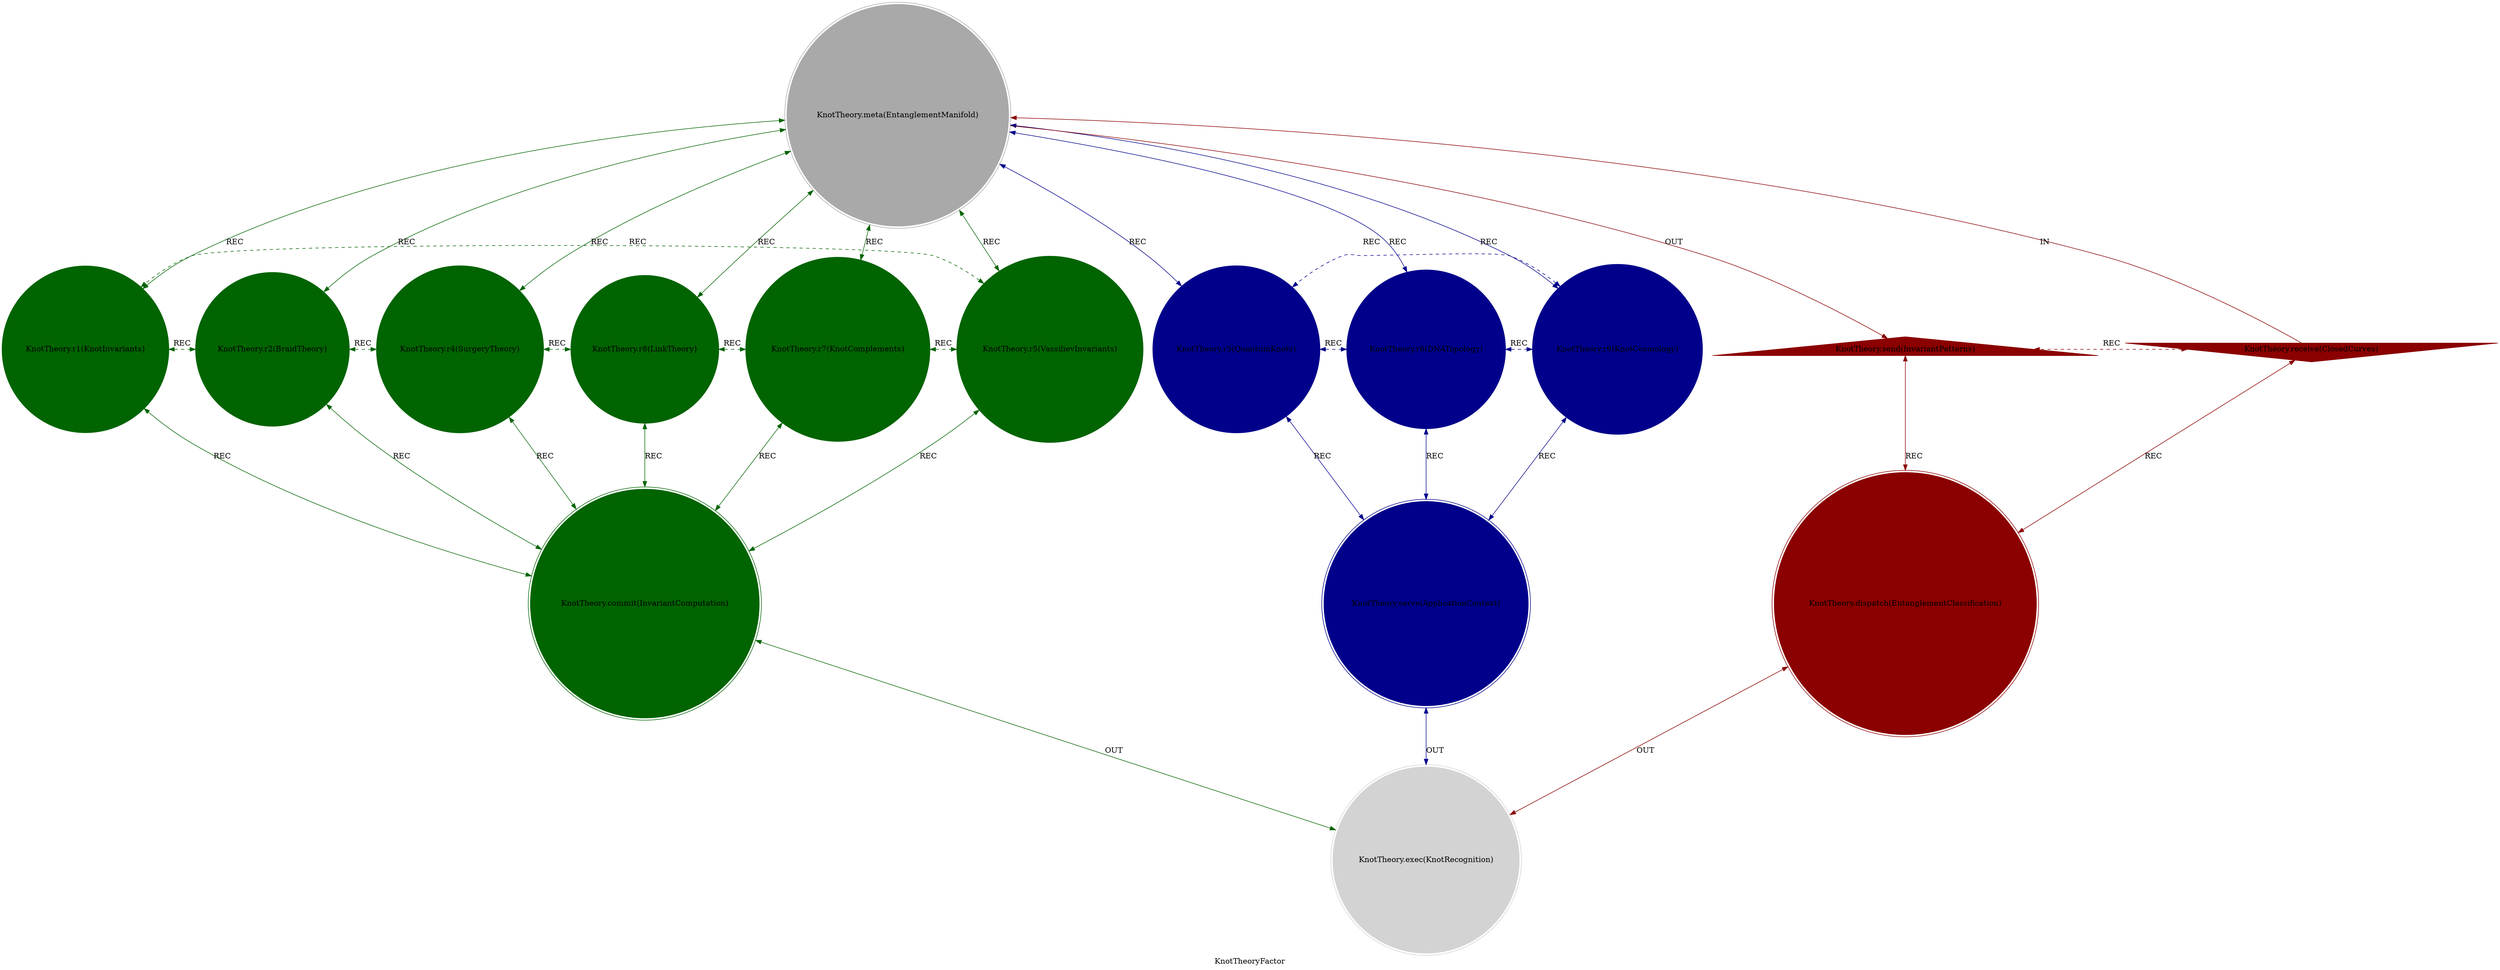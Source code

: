 strict digraph KnotTheoryFactor {
    style = filled;
    color = lightgray;
    node [shape = circle; style = filled; color = lightgreen;];
    edge [color = darkgray;];
    label = "KnotTheoryFactor";
    comment = "The mathematics of entanglement and connectivity. The study of closed curves in space and their invariants—where loops, twists, and braids reveal deep patterns in topology, physics, and the fundamental structure of relationships.";
    
    spark_0_knot_t [label = "KnotTheory.meta(EntanglementManifold)";comment = "Abstract: The Principle of Topological Connection. The meta-pattern that any system can exhibit knot-like relationships—the parent of all entanglement theories from mathematical knots to quantum braiding to cosmic strings.";shape = doublecircle;color = darkgray;];
    spark_1_knot_t [label = "KnotTheory.r1(KnotInvariants)";comment = "Initiation: The Essence-Preserving Measures. Mathematical quantities that distinguish different knots—Alexander polynomial, Jones polynomial, and quantum invariants that capture the fundamental 'knotiness' of entangled loops.";color = darkgreen;];
    spark_2_knot_t [label = "KnotTheory.r2(BraidTheory)";comment = "Response: The Dynamic Entanglement. The study of intertwined strands and their group-theoretic structure—braid groups, Artin presentation, and the mathematics of weaving patterns through time and space.";color = darkgreen;];
    spark_4_knot_t [label = "KnotTheory.r4(SurgeryTheory)";comment = "Integration: The Topological Transformation. Mathematical operations that modify manifolds by cutting and gluing—Dehn surgery, Kirby calculus, and the systematic construction of complex topological spaces from simpler pieces.";color = darkgreen;];
    spark_8_knot_t [label = "KnotTheory.r8(LinkTheory)";comment = "Reflection: The Multi-Component Entanglement. The study of multiple intertwined knots—linking numbers, Milnor invariants, and the complex relationships between separate but connected topological entities.";color = darkgreen;];
    spark_7_knot_t [label = "KnotTheory.r7(KnotComplements)";comment = "Consolidation: The Space Around Knots. The study of 3-manifolds obtained by removing knots from 3-space—hyperbolic structures, geometric properties, and the rich topology of 'knot-shaped voids'.";color = darkgreen;];
    spark_5_knot_t [label = "KnotTheory.r5(VassilievInvariants)";comment = "Propagation: The Finite-Type Invariants. A unified framework for knot invariants that behave polynomially under singular crossings—the combinatorial essence of knot complexity and classification.";color = darkgreen;];
    spark_3_knot_t [label = "KnotTheory.r3(QuantumKnots)";comment = "Thesis: The Physical Instantiation. The manifestation of knot theory in quantum systems—anyons, topological quantum computing, and the role of braiding in quantum statistics and field theory.";color = darkblue;];
    spark_6_knot_t [label = "KnotTheory.r6(DNATopology)";comment = "Antithesis: The Biological Embodiment. The application of knot theory to molecular biology—DNA supercoiling, enzyme action on DNA knots, and the topological constraints in biological polymers.";color = darkblue;];
    spark_9_knot_t [label = "KnotTheory.r9(KnotCosmology)";comment = "Synthesis: The Cosmic Entanglement. The role of knot theory in fundamental physics—cosmic strings, knotted field configurations, and the topological structure of spacetime itself.";color = darkblue;];
    spark_a_knot_t [label = "KnotTheory.receive(ClosedCurves)";comment = "Potential: The Primordial Loops. The space of all possible embedded circles in 3-manifolds—the raw material of knot theory awaiting classification and invariant calculation.";shape = invtriangle;color = darkred;];
    spark_b_knot_t [label = "KnotTheory.send(InvariantPatterns)";comment = "Manifest: The Classified Entanglements. The organized understanding of knot types through their invariants—tables of knots, recognition algorithms, and the systematic cataloging of topological complexity.";shape = triangle;color = darkred;];
    spark_c_knot_t [label = "KnotTheory.dispatch(EntanglementClassification)";comment = "Why-Who: The Organizational Framework. The decision of which invariants to compute and how to classify knots—by crossing number, polynomial invariants, or geometric properties.";shape = doublecircle;color = darkred;];
    spark_d_knot_t [label = "KnotTheory.commit(InvariantComputation)";comment = "What-How: The Specific Calculation Methods. The algorithms for computing knot invariants—skein relations, state models, and combinatorial procedures that extract topological essence.";shape = doublecircle;color = darkgreen;];
    spark_e_knot_t [label = "KnotTheory.serve(ApplicationContext)";comment = "When-Where: The Domain-Specific Implementations. The particular physical, biological, or mathematical contexts where knot theory applies—quantum physics, molecular biology, or pure topology.";shape = doublecircle;color = darkblue;];
    spark_f_knot_t [label = "KnotTheory.exec(KnotRecognition)";comment = "Which-Closure: The Specific Identification. The determination of whether two knots are equivalent and the classification of a given knot within the known tables—the final resolution of topological identity.";shape = doublecircle;color = lightgray;];
    
    spark_a_knot_t -> spark_0_knot_t [label = "IN"; comment = "Closed curves populate the entanglement manifold"; color = darkred; constraint = false;];
    spark_0_knot_t -> spark_b_knot_t [label = "OUT"; comment = "Entanglement manifold generates invariant patterns"; color = darkred;];
    spark_0_knot_t -> spark_3_knot_t [label = "REC"; comment = "Entanglement manifests in quantum systems"; color = darkblue; dir = both;];
    spark_0_knot_t -> spark_6_knot_t [label = "REC"; comment = "Entanglement appears in biological structures"; color = darkblue; dir = both;];
    spark_0_knot_t -> spark_9_knot_t [label = "REC"; comment = "Entanglement structures cosmic reality"; color = darkblue; dir = both;];
    spark_0_knot_t -> spark_1_knot_t [label = "REC"; comment = "Entanglement manifold hosts invariant calculations"; color = darkgreen; dir = both;];
    spark_0_knot_t -> spark_2_knot_t [label = "REC"; comment = "Entanglement manifold enables braid operations"; color = darkgreen; dir = both;];
    spark_0_knot_t -> spark_4_knot_t [label = "REC"; comment = "Entanglement manifold undergoes topological surgery"; color = darkgreen; dir = both;];
    spark_0_knot_t -> spark_8_knot_t [label = "REC"; comment = "Entanglement manifold contains multi-component links"; color = darkgreen; dir = both;];
    spark_0_knot_t -> spark_7_knot_t [label = "REC"; comment = "Entanglement manifold defines knot complements"; color = darkgreen; dir = both;];
    spark_0_knot_t -> spark_5_knot_t [label = "REC"; comment = "Entanglement manifold admits Vassiliev classification"; color = darkgreen; dir = both;];
    
    spark_a_knot_t -> spark_c_knot_t [label = "REC"; comment = "Closed curves suggest classification frameworks"; color = darkred; dir = both;];
    spark_b_knot_t -> spark_c_knot_t [label = "REC"; comment = "Invariant patterns validate classification systems"; color = darkred; dir = both;];
    spark_1_knot_t -> spark_d_knot_t [label = "REC"; comment = "Knot invariants require computational methods"; color = darkgreen; dir = both;];
    spark_2_knot_t -> spark_d_knot_t [label = "REC"; comment = "Braid theory provides computational algorithms"; color = darkgreen; dir = both;];
    spark_4_knot_t -> spark_d_knot_t [label = "REC"; comment = "Surgery operations enable invariant calculations"; color = darkgreen; dir = both;];
    spark_8_knot_t -> spark_d_knot_t [label = "REC"; comment = "Link invariants extend knot computation methods"; color = darkgreen; dir = both;];
    spark_7_knot_t -> spark_d_knot_t [label = "REC"; comment = "Knot complements offer geometric computation approaches"; color = darkgreen; dir = both;];
    spark_5_knot_t -> spark_d_knot_t [label = "REC"; comment = "Vassiliev invariants provide systematic computation"; color = darkgreen; dir = both;];
    spark_3_knot_t -> spark_e_knot_t [label = "REC"; comment = "Quantum knots operate in physical contexts"; color = darkblue; dir = both;];
    spark_6_knot_t -> spark_e_knot_t [label = "REC"; comment = "DNA topology functions in biological environments"; color = darkblue; dir = both;];
    spark_9_knot_t -> spark_e_knot_t [label = "REC"; comment = "Knot cosmology manifests in astrophysical settings"; color = darkblue; dir = both;];
    
    spark_1_knot_t -> spark_2_knot_t [label = "REC"; comment = "Knot invariants naturally extend to braid invariants"; color = darkgreen; dir = both; style = dashed; constraint = false;];
    spark_2_knot_t -> spark_4_knot_t [label = "REC"; comment = "Braid operations enable surgical transformations"; color = darkgreen; dir = both; style = dashed; constraint = false;];
    spark_4_knot_t -> spark_8_knot_t [label = "REC"; comment = "Surgery creates complex multi-component links"; color = darkgreen; dir = both; style = dashed; constraint = false;];
    spark_8_knot_t -> spark_7_knot_t [label = "REC"; comment = "Link complements reveal geometric structures"; color = darkgreen; dir = both; style = dashed; constraint = false;];
    spark_7_knot_t -> spark_5_knot_t [label = "REC"; comment = "Knot complements inspire Vassiliev invariants"; color = darkgreen; dir = both; style = dashed; constraint = false;];
    spark_5_knot_t -> spark_1_knot_t [label = "REC"; comment = "Vassiliev invariants unify polynomial invariants"; color = darkgreen; dir = both; style = dashed; constraint = false;];
    spark_3_knot_t -> spark_6_knot_t [label = "REC"; comment = "Quantum entanglement inspires biological topology"; color = darkblue; dir = both; style = dashed; constraint = false;];
    spark_6_knot_t -> spark_9_knot_t [label = "REC"; comment = "Biological knots suggest cosmic entanglement patterns"; color = darkblue; dir = both; style = dashed; constraint = false;];
    spark_9_knot_t -> spark_3_knot_t [label = "REC"; comment = "Cosmic strings exhibit quantum knot behavior"; color = darkblue; dir = both; style = dashed; constraint = false;];
    spark_a_knot_t -> spark_b_knot_t [label = "REC"; comment = "Closed curves encode invariant patterns"; color = darkred; dir = both; style = dashed; constraint = false;];
    
    spark_c_knot_t -> spark_f_knot_t [label = "OUT"; comment = "Classification frameworks enable knot recognition"; color = darkred; dir = both;];
    spark_d_knot_t -> spark_f_knot_t [label = "OUT"; comment = "Invariant computations determine knot identity"; color = darkgreen; dir = both;];
    spark_e_knot_t -> spark_f_knot_t [label = "OUT"; comment = "Application contexts ground abstract recognition"; color = darkblue; dir = both;];
}